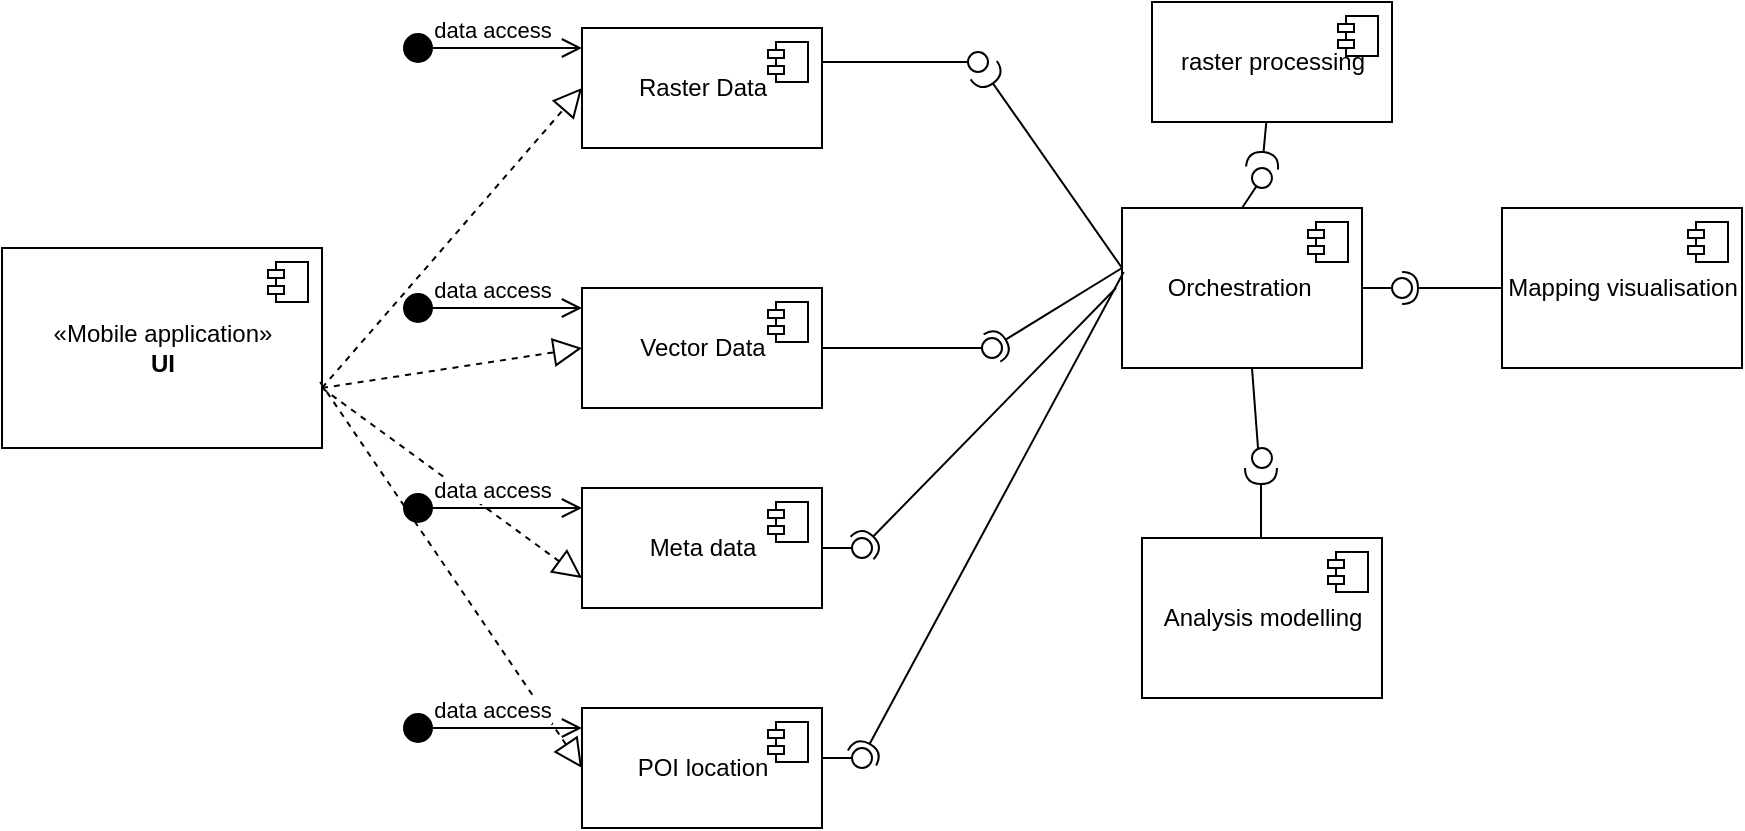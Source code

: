 <mxfile version="15.1.0" type="device"><diagram id="pbB6CUlyUjvW-wSCj_NF" name="Page-1"><mxGraphModel dx="1320" dy="427" grid="1" gridSize="10" guides="1" tooltips="1" connect="1" arrows="1" fold="1" page="1" pageScale="1" pageWidth="827" pageHeight="1169" math="0" shadow="0"><root><mxCell id="0"/><mxCell id="1" parent="0"/><mxCell id="DxFJxA8SGYFJvwMLmbSd-1" value="«Mobile application»&lt;br&gt;&lt;b&gt;UI&lt;/b&gt;" style="html=1;dropTarget=0;" parent="1" vertex="1"><mxGeometry x="80" y="150" width="160" height="100" as="geometry"/></mxCell><mxCell id="DxFJxA8SGYFJvwMLmbSd-2" value="" style="shape=module;jettyWidth=8;jettyHeight=4;" parent="DxFJxA8SGYFJvwMLmbSd-1" vertex="1"><mxGeometry x="1" width="20" height="20" relative="1" as="geometry"><mxPoint x="-27" y="7" as="offset"/></mxGeometry></mxCell><mxCell id="DxFJxA8SGYFJvwMLmbSd-3" value="Raster Data" style="html=1;dropTarget=0;" parent="1" vertex="1"><mxGeometry x="370" y="40" width="120" height="60" as="geometry"/></mxCell><mxCell id="DxFJxA8SGYFJvwMLmbSd-4" value="" style="shape=module;jettyWidth=8;jettyHeight=4;" parent="DxFJxA8SGYFJvwMLmbSd-3" vertex="1"><mxGeometry x="1" width="20" height="20" relative="1" as="geometry"><mxPoint x="-27" y="7" as="offset"/></mxGeometry></mxCell><mxCell id="DxFJxA8SGYFJvwMLmbSd-5" value="Vector Data" style="html=1;dropTarget=0;" parent="1" vertex="1"><mxGeometry x="370" y="170" width="120" height="60" as="geometry"/></mxCell><mxCell id="DxFJxA8SGYFJvwMLmbSd-6" value="" style="shape=module;jettyWidth=8;jettyHeight=4;" parent="DxFJxA8SGYFJvwMLmbSd-5" vertex="1"><mxGeometry x="1" width="20" height="20" relative="1" as="geometry"><mxPoint x="-27" y="7" as="offset"/></mxGeometry></mxCell><mxCell id="DxFJxA8SGYFJvwMLmbSd-7" value="Meta data" style="html=1;dropTarget=0;" parent="1" vertex="1"><mxGeometry x="370" y="270" width="120" height="60" as="geometry"/></mxCell><mxCell id="DxFJxA8SGYFJvwMLmbSd-8" value="" style="shape=module;jettyWidth=8;jettyHeight=4;" parent="DxFJxA8SGYFJvwMLmbSd-7" vertex="1"><mxGeometry x="1" width="20" height="20" relative="1" as="geometry"><mxPoint x="-27" y="7" as="offset"/></mxGeometry></mxCell><mxCell id="DxFJxA8SGYFJvwMLmbSd-9" value="POI location" style="html=1;dropTarget=0;" parent="1" vertex="1"><mxGeometry x="370" y="380" width="120" height="60" as="geometry"/></mxCell><mxCell id="DxFJxA8SGYFJvwMLmbSd-10" value="" style="shape=module;jettyWidth=8;jettyHeight=4;" parent="DxFJxA8SGYFJvwMLmbSd-9" vertex="1"><mxGeometry x="1" width="20" height="20" relative="1" as="geometry"><mxPoint x="-27" y="7" as="offset"/></mxGeometry></mxCell><mxCell id="DxFJxA8SGYFJvwMLmbSd-12" value="" style="rounded=0;orthogonalLoop=1;jettySize=auto;html=1;endArrow=none;endFill=0;" parent="1" target="DxFJxA8SGYFJvwMLmbSd-14" edge="1"><mxGeometry relative="1" as="geometry"><mxPoint x="490" y="57" as="sourcePoint"/></mxGeometry></mxCell><mxCell id="DxFJxA8SGYFJvwMLmbSd-13" value="" style="rounded=0;orthogonalLoop=1;jettySize=auto;html=1;endArrow=halfCircle;endFill=0;endSize=6;strokeWidth=1;" parent="1" target="DxFJxA8SGYFJvwMLmbSd-14" edge="1"><mxGeometry relative="1" as="geometry"><mxPoint x="640" y="160" as="sourcePoint"/><mxPoint x="590" y="120" as="targetPoint"/></mxGeometry></mxCell><mxCell id="DxFJxA8SGYFJvwMLmbSd-14" value="" style="ellipse;whiteSpace=wrap;html=1;fontFamily=Helvetica;fontSize=12;fontColor=#000000;align=center;strokeColor=#000000;fillColor=#ffffff;points=[];aspect=fixed;resizable=0;" parent="1" vertex="1"><mxGeometry x="563" y="52" width="10" height="10" as="geometry"/></mxCell><mxCell id="DxFJxA8SGYFJvwMLmbSd-15" value="" style="rounded=0;orthogonalLoop=1;jettySize=auto;html=1;endArrow=none;endFill=0;" parent="1" source="DxFJxA8SGYFJvwMLmbSd-5" target="DxFJxA8SGYFJvwMLmbSd-17" edge="1"><mxGeometry relative="1" as="geometry"><mxPoint x="555" y="200" as="sourcePoint"/></mxGeometry></mxCell><mxCell id="DxFJxA8SGYFJvwMLmbSd-16" value="" style="rounded=0;orthogonalLoop=1;jettySize=auto;html=1;endArrow=halfCircle;endFill=0;entryX=0.5;entryY=0.5;entryDx=0;entryDy=0;endSize=6;strokeWidth=1;" parent="1" target="DxFJxA8SGYFJvwMLmbSd-17" edge="1"><mxGeometry relative="1" as="geometry"><mxPoint x="640" y="160" as="sourcePoint"/></mxGeometry></mxCell><mxCell id="DxFJxA8SGYFJvwMLmbSd-17" value="" style="ellipse;whiteSpace=wrap;html=1;fontFamily=Helvetica;fontSize=12;fontColor=#000000;align=center;strokeColor=#000000;fillColor=#ffffff;points=[];aspect=fixed;resizable=0;" parent="1" vertex="1"><mxGeometry x="570" y="195" width="10" height="10" as="geometry"/></mxCell><mxCell id="DxFJxA8SGYFJvwMLmbSd-18" value="Orchestration&amp;nbsp;" style="html=1;dropTarget=0;" parent="1" vertex="1"><mxGeometry x="640" y="130" width="120" height="80" as="geometry"/></mxCell><mxCell id="DxFJxA8SGYFJvwMLmbSd-19" value="" style="shape=module;jettyWidth=8;jettyHeight=4;" parent="DxFJxA8SGYFJvwMLmbSd-18" vertex="1"><mxGeometry x="1" width="20" height="20" relative="1" as="geometry"><mxPoint x="-27" y="7" as="offset"/></mxGeometry></mxCell><mxCell id="DxFJxA8SGYFJvwMLmbSd-20" value="" style="rounded=0;orthogonalLoop=1;jettySize=auto;html=1;endArrow=none;endFill=0;" parent="1" target="DxFJxA8SGYFJvwMLmbSd-22" edge="1"><mxGeometry relative="1" as="geometry"><mxPoint x="490" y="300" as="sourcePoint"/></mxGeometry></mxCell><mxCell id="DxFJxA8SGYFJvwMLmbSd-21" value="" style="rounded=0;orthogonalLoop=1;jettySize=auto;html=1;endArrow=halfCircle;endFill=0;entryX=0.5;entryY=0.5;entryDx=0;entryDy=0;endSize=6;strokeWidth=1;" parent="1" target="DxFJxA8SGYFJvwMLmbSd-22" edge="1"><mxGeometry relative="1" as="geometry"><mxPoint x="637" y="170" as="sourcePoint"/></mxGeometry></mxCell><mxCell id="DxFJxA8SGYFJvwMLmbSd-22" value="" style="ellipse;whiteSpace=wrap;html=1;fontFamily=Helvetica;fontSize=12;fontColor=#000000;align=center;strokeColor=#000000;fillColor=#ffffff;points=[];aspect=fixed;resizable=0;" parent="1" vertex="1"><mxGeometry x="505" y="295" width="10" height="10" as="geometry"/></mxCell><mxCell id="DxFJxA8SGYFJvwMLmbSd-23" value="" style="rounded=0;orthogonalLoop=1;jettySize=auto;html=1;endArrow=none;endFill=0;" parent="1" target="DxFJxA8SGYFJvwMLmbSd-25" edge="1"><mxGeometry relative="1" as="geometry"><mxPoint x="490" y="405" as="sourcePoint"/></mxGeometry></mxCell><mxCell id="DxFJxA8SGYFJvwMLmbSd-24" value="" style="rounded=0;orthogonalLoop=1;jettySize=auto;html=1;endArrow=halfCircle;endFill=0;entryX=0.5;entryY=0.5;entryDx=0;entryDy=0;endSize=6;strokeWidth=1;exitX=0.007;exitY=0.4;exitDx=0;exitDy=0;exitPerimeter=0;" parent="1" source="DxFJxA8SGYFJvwMLmbSd-18" target="DxFJxA8SGYFJvwMLmbSd-25" edge="1"><mxGeometry relative="1" as="geometry"><mxPoint x="530" y="405" as="sourcePoint"/></mxGeometry></mxCell><mxCell id="DxFJxA8SGYFJvwMLmbSd-25" value="" style="ellipse;whiteSpace=wrap;html=1;fontFamily=Helvetica;fontSize=12;fontColor=#000000;align=center;strokeColor=#000000;fillColor=#ffffff;points=[];aspect=fixed;resizable=0;" parent="1" vertex="1"><mxGeometry x="505" y="400" width="10" height="10" as="geometry"/></mxCell><mxCell id="DxFJxA8SGYFJvwMLmbSd-26" value="Analysis modelling" style="html=1;dropTarget=0;" parent="1" vertex="1"><mxGeometry x="650" y="295" width="120" height="80" as="geometry"/></mxCell><mxCell id="DxFJxA8SGYFJvwMLmbSd-27" value="" style="shape=module;jettyWidth=8;jettyHeight=4;" parent="DxFJxA8SGYFJvwMLmbSd-26" vertex="1"><mxGeometry x="1" width="20" height="20" relative="1" as="geometry"><mxPoint x="-27" y="7" as="offset"/></mxGeometry></mxCell><mxCell id="DxFJxA8SGYFJvwMLmbSd-28" value="raster processing" style="html=1;dropTarget=0;" parent="1" vertex="1"><mxGeometry x="655" y="27" width="120" height="60" as="geometry"/></mxCell><mxCell id="DxFJxA8SGYFJvwMLmbSd-29" value="" style="shape=module;jettyWidth=8;jettyHeight=4;" parent="DxFJxA8SGYFJvwMLmbSd-28" vertex="1"><mxGeometry x="1" width="20" height="20" relative="1" as="geometry"><mxPoint x="-27" y="7" as="offset"/></mxGeometry></mxCell><mxCell id="DxFJxA8SGYFJvwMLmbSd-30" value="" style="endArrow=block;dashed=1;endFill=0;endSize=12;html=1;entryX=0;entryY=0.5;entryDx=0;entryDy=0;exitX=0.994;exitY=0.67;exitDx=0;exitDy=0;exitPerimeter=0;" parent="1" source="DxFJxA8SGYFJvwMLmbSd-1" target="DxFJxA8SGYFJvwMLmbSd-9" edge="1"><mxGeometry width="160" relative="1" as="geometry"><mxPoint x="230" y="220" as="sourcePoint"/><mxPoint x="390" y="220" as="targetPoint"/></mxGeometry></mxCell><mxCell id="DxFJxA8SGYFJvwMLmbSd-31" value="" style="endArrow=block;dashed=1;endFill=0;endSize=12;html=1;entryX=0;entryY=0.5;entryDx=0;entryDy=0;" parent="1" target="DxFJxA8SGYFJvwMLmbSd-3" edge="1"><mxGeometry width="160" relative="1" as="geometry"><mxPoint x="240" y="220" as="sourcePoint"/><mxPoint x="440" y="230" as="targetPoint"/></mxGeometry></mxCell><mxCell id="DxFJxA8SGYFJvwMLmbSd-32" value="" style="endArrow=block;dashed=1;endFill=0;endSize=12;html=1;entryX=0;entryY=0.5;entryDx=0;entryDy=0;" parent="1" target="DxFJxA8SGYFJvwMLmbSd-5" edge="1"><mxGeometry width="160" relative="1" as="geometry"><mxPoint x="240" y="220" as="sourcePoint"/><mxPoint x="380" y="80" as="targetPoint"/></mxGeometry></mxCell><mxCell id="DxFJxA8SGYFJvwMLmbSd-33" value="" style="endArrow=block;dashed=1;endFill=0;endSize=12;html=1;entryX=0;entryY=0.75;entryDx=0;entryDy=0;" parent="1" target="DxFJxA8SGYFJvwMLmbSd-7" edge="1"><mxGeometry width="160" relative="1" as="geometry"><mxPoint x="240" y="220" as="sourcePoint"/><mxPoint x="380" y="210" as="targetPoint"/></mxGeometry></mxCell><mxCell id="DxFJxA8SGYFJvwMLmbSd-35" value="data access" style="html=1;verticalAlign=bottom;startArrow=circle;startFill=1;endArrow=open;startSize=6;endSize=8;" parent="1" edge="1"><mxGeometry width="80" relative="1" as="geometry"><mxPoint x="280" y="50" as="sourcePoint"/><mxPoint x="370" y="50" as="targetPoint"/></mxGeometry></mxCell><mxCell id="DxFJxA8SGYFJvwMLmbSd-36" value="data access" style="html=1;verticalAlign=bottom;startArrow=circle;startFill=1;endArrow=open;startSize=6;endSize=8;" parent="1" edge="1"><mxGeometry width="80" relative="1" as="geometry"><mxPoint x="280" y="180" as="sourcePoint"/><mxPoint x="370" y="180" as="targetPoint"/></mxGeometry></mxCell><mxCell id="DxFJxA8SGYFJvwMLmbSd-37" value="data access" style="html=1;verticalAlign=bottom;startArrow=circle;startFill=1;endArrow=open;startSize=6;endSize=8;" parent="1" edge="1"><mxGeometry width="80" relative="1" as="geometry"><mxPoint x="280" y="280" as="sourcePoint"/><mxPoint x="370" y="280" as="targetPoint"/></mxGeometry></mxCell><mxCell id="DxFJxA8SGYFJvwMLmbSd-38" value="data access" style="html=1;verticalAlign=bottom;startArrow=circle;startFill=1;endArrow=open;startSize=6;endSize=8;" parent="1" edge="1"><mxGeometry width="80" relative="1" as="geometry"><mxPoint x="280" y="390" as="sourcePoint"/><mxPoint x="370" y="390" as="targetPoint"/></mxGeometry></mxCell><mxCell id="DxFJxA8SGYFJvwMLmbSd-42" value="" style="rounded=0;orthogonalLoop=1;jettySize=auto;html=1;endArrow=none;endFill=0;exitX=0.5;exitY=0;exitDx=0;exitDy=0;exitPerimeter=0;" parent="1" source="DxFJxA8SGYFJvwMLmbSd-18" target="DxFJxA8SGYFJvwMLmbSd-44" edge="1"><mxGeometry relative="1" as="geometry"><mxPoint x="700" y="125" as="sourcePoint"/></mxGeometry></mxCell><mxCell id="DxFJxA8SGYFJvwMLmbSd-43" value="" style="rounded=0;orthogonalLoop=1;jettySize=auto;html=1;endArrow=halfCircle;endFill=0;endSize=6;strokeWidth=1;" parent="1" source="DxFJxA8SGYFJvwMLmbSd-28" edge="1"><mxGeometry relative="1" as="geometry"><mxPoint x="740" y="125" as="sourcePoint"/><mxPoint x="710" y="110" as="targetPoint"/></mxGeometry></mxCell><mxCell id="DxFJxA8SGYFJvwMLmbSd-44" value="" style="ellipse;whiteSpace=wrap;html=1;fontFamily=Helvetica;fontSize=12;fontColor=#000000;align=center;strokeColor=#000000;fillColor=#ffffff;points=[];aspect=fixed;resizable=0;" parent="1" vertex="1"><mxGeometry x="705" y="110" width="10" height="10" as="geometry"/></mxCell><mxCell id="DxFJxA8SGYFJvwMLmbSd-45" value="" style="rounded=0;orthogonalLoop=1;jettySize=auto;html=1;endArrow=none;endFill=0;exitX=0.5;exitY=1;exitDx=0;exitDy=0;entryX=0.3;entryY=0;entryDx=0;entryDy=0;entryPerimeter=0;" parent="1" target="DxFJxA8SGYFJvwMLmbSd-47" edge="1"><mxGeometry relative="1" as="geometry"><mxPoint x="705" y="210" as="sourcePoint"/><mxPoint x="715" y="250" as="targetPoint"/></mxGeometry></mxCell><mxCell id="DxFJxA8SGYFJvwMLmbSd-46" value="" style="rounded=0;orthogonalLoop=1;jettySize=auto;html=1;endArrow=halfCircle;endFill=0;endSize=6;strokeWidth=1;" parent="1" edge="1"><mxGeometry relative="1" as="geometry"><mxPoint x="709.5" y="295" as="sourcePoint"/><mxPoint x="709.5" y="260" as="targetPoint"/><Array as="points"><mxPoint x="709.5" y="275"/></Array></mxGeometry></mxCell><mxCell id="DxFJxA8SGYFJvwMLmbSd-47" value="" style="ellipse;whiteSpace=wrap;html=1;fontFamily=Helvetica;fontSize=12;fontColor=#000000;align=center;strokeColor=#000000;fillColor=#ffffff;points=[];aspect=fixed;resizable=0;" parent="1" vertex="1"><mxGeometry x="705" y="250" width="10" height="10" as="geometry"/></mxCell><mxCell id="DxFJxA8SGYFJvwMLmbSd-50" value="Mapping visualisation" style="html=1;dropTarget=0;" parent="1" vertex="1"><mxGeometry x="830" y="130" width="120" height="80" as="geometry"/></mxCell><mxCell id="DxFJxA8SGYFJvwMLmbSd-51" value="" style="shape=module;jettyWidth=8;jettyHeight=4;" parent="DxFJxA8SGYFJvwMLmbSd-50" vertex="1"><mxGeometry x="1" width="20" height="20" relative="1" as="geometry"><mxPoint x="-27" y="7" as="offset"/></mxGeometry></mxCell><mxCell id="DxFJxA8SGYFJvwMLmbSd-55" value="" style="rounded=0;orthogonalLoop=1;jettySize=auto;html=1;endArrow=none;endFill=0;" parent="1" target="DxFJxA8SGYFJvwMLmbSd-57" edge="1"><mxGeometry relative="1" as="geometry"><mxPoint x="760" y="170" as="sourcePoint"/></mxGeometry></mxCell><mxCell id="DxFJxA8SGYFJvwMLmbSd-56" value="" style="rounded=0;orthogonalLoop=1;jettySize=auto;html=1;endArrow=halfCircle;endFill=0;entryX=0.5;entryY=0.5;entryDx=0;entryDy=0;endSize=6;strokeWidth=1;" parent="1" source="DxFJxA8SGYFJvwMLmbSd-50" target="DxFJxA8SGYFJvwMLmbSd-57" edge="1"><mxGeometry relative="1" as="geometry"><mxPoint x="800" y="170" as="sourcePoint"/></mxGeometry></mxCell><mxCell id="DxFJxA8SGYFJvwMLmbSd-57" value="" style="ellipse;whiteSpace=wrap;html=1;fontFamily=Helvetica;fontSize=12;fontColor=#000000;align=center;strokeColor=#000000;fillColor=#ffffff;points=[];aspect=fixed;resizable=0;" parent="1" vertex="1"><mxGeometry x="775" y="165" width="10" height="10" as="geometry"/></mxCell></root></mxGraphModel></diagram></mxfile>